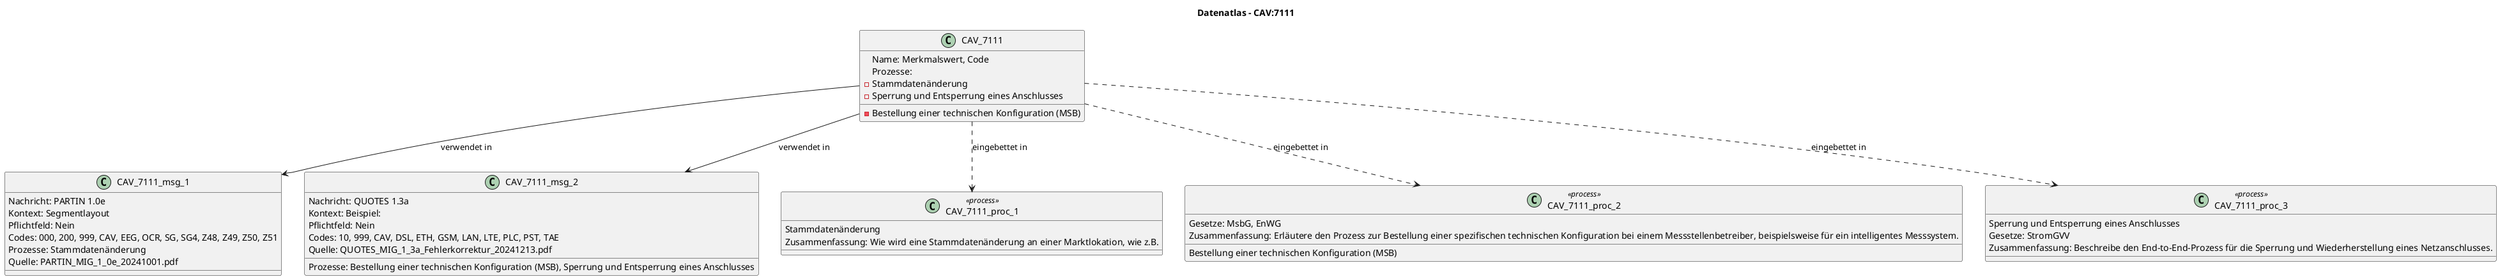 @startuml
title Datenatlas – CAV:7111
class CAV_7111 {
  Name: Merkmalswert, Code
  Prozesse:
    - Stammdatenänderung
    - Bestellung einer technischen Konfiguration (MSB)
    - Sperrung und Entsperrung eines Anschlusses
}
class CAV_7111_msg_1 {
  Nachricht: PARTIN 1.0e
  Kontext: Segmentlayout
  Pflichtfeld: Nein
  Codes: 000, 200, 999, CAV, EEG, OCR, SG, SG4, Z48, Z49, Z50, Z51
  Prozesse: Stammdatenänderung
  Quelle: PARTIN_MIG_1_0e_20241001.pdf
}
CAV_7111 --> CAV_7111_msg_1 : verwendet in
class CAV_7111_msg_2 {
  Nachricht: QUOTES 1.3a
  Kontext: Beispiel:
  Pflichtfeld: Nein
  Codes: 10, 999, CAV, DSL, ETH, GSM, LAN, LTE, PLC, PST, TAE
  Prozesse: Bestellung einer technischen Konfiguration (MSB), Sperrung und Entsperrung eines Anschlusses
  Quelle: QUOTES_MIG_1_3a_Fehlerkorrektur_20241213.pdf
}
CAV_7111 --> CAV_7111_msg_2 : verwendet in
class CAV_7111_proc_1 <<process>> {
  Stammdatenänderung
  Zusammenfassung: Wie wird eine Stammdatenänderung an einer Marktlokation, wie z.B.
}
CAV_7111 ..> CAV_7111_proc_1 : eingebettet in
class CAV_7111_proc_2 <<process>> {
  Bestellung einer technischen Konfiguration (MSB)
  Gesetze: MsbG, EnWG
  Zusammenfassung: Erläutere den Prozess zur Bestellung einer spezifischen technischen Konfiguration bei einem Messstellenbetreiber, beispielsweise für ein intelligentes Messsystem.
}
CAV_7111 ..> CAV_7111_proc_2 : eingebettet in
class CAV_7111_proc_3 <<process>> {
  Sperrung und Entsperrung eines Anschlusses
  Gesetze: StromGVV
  Zusammenfassung: Beschreibe den End-to-End-Prozess für die Sperrung und Wiederherstellung eines Netzanschlusses.
}
CAV_7111 ..> CAV_7111_proc_3 : eingebettet in
@enduml